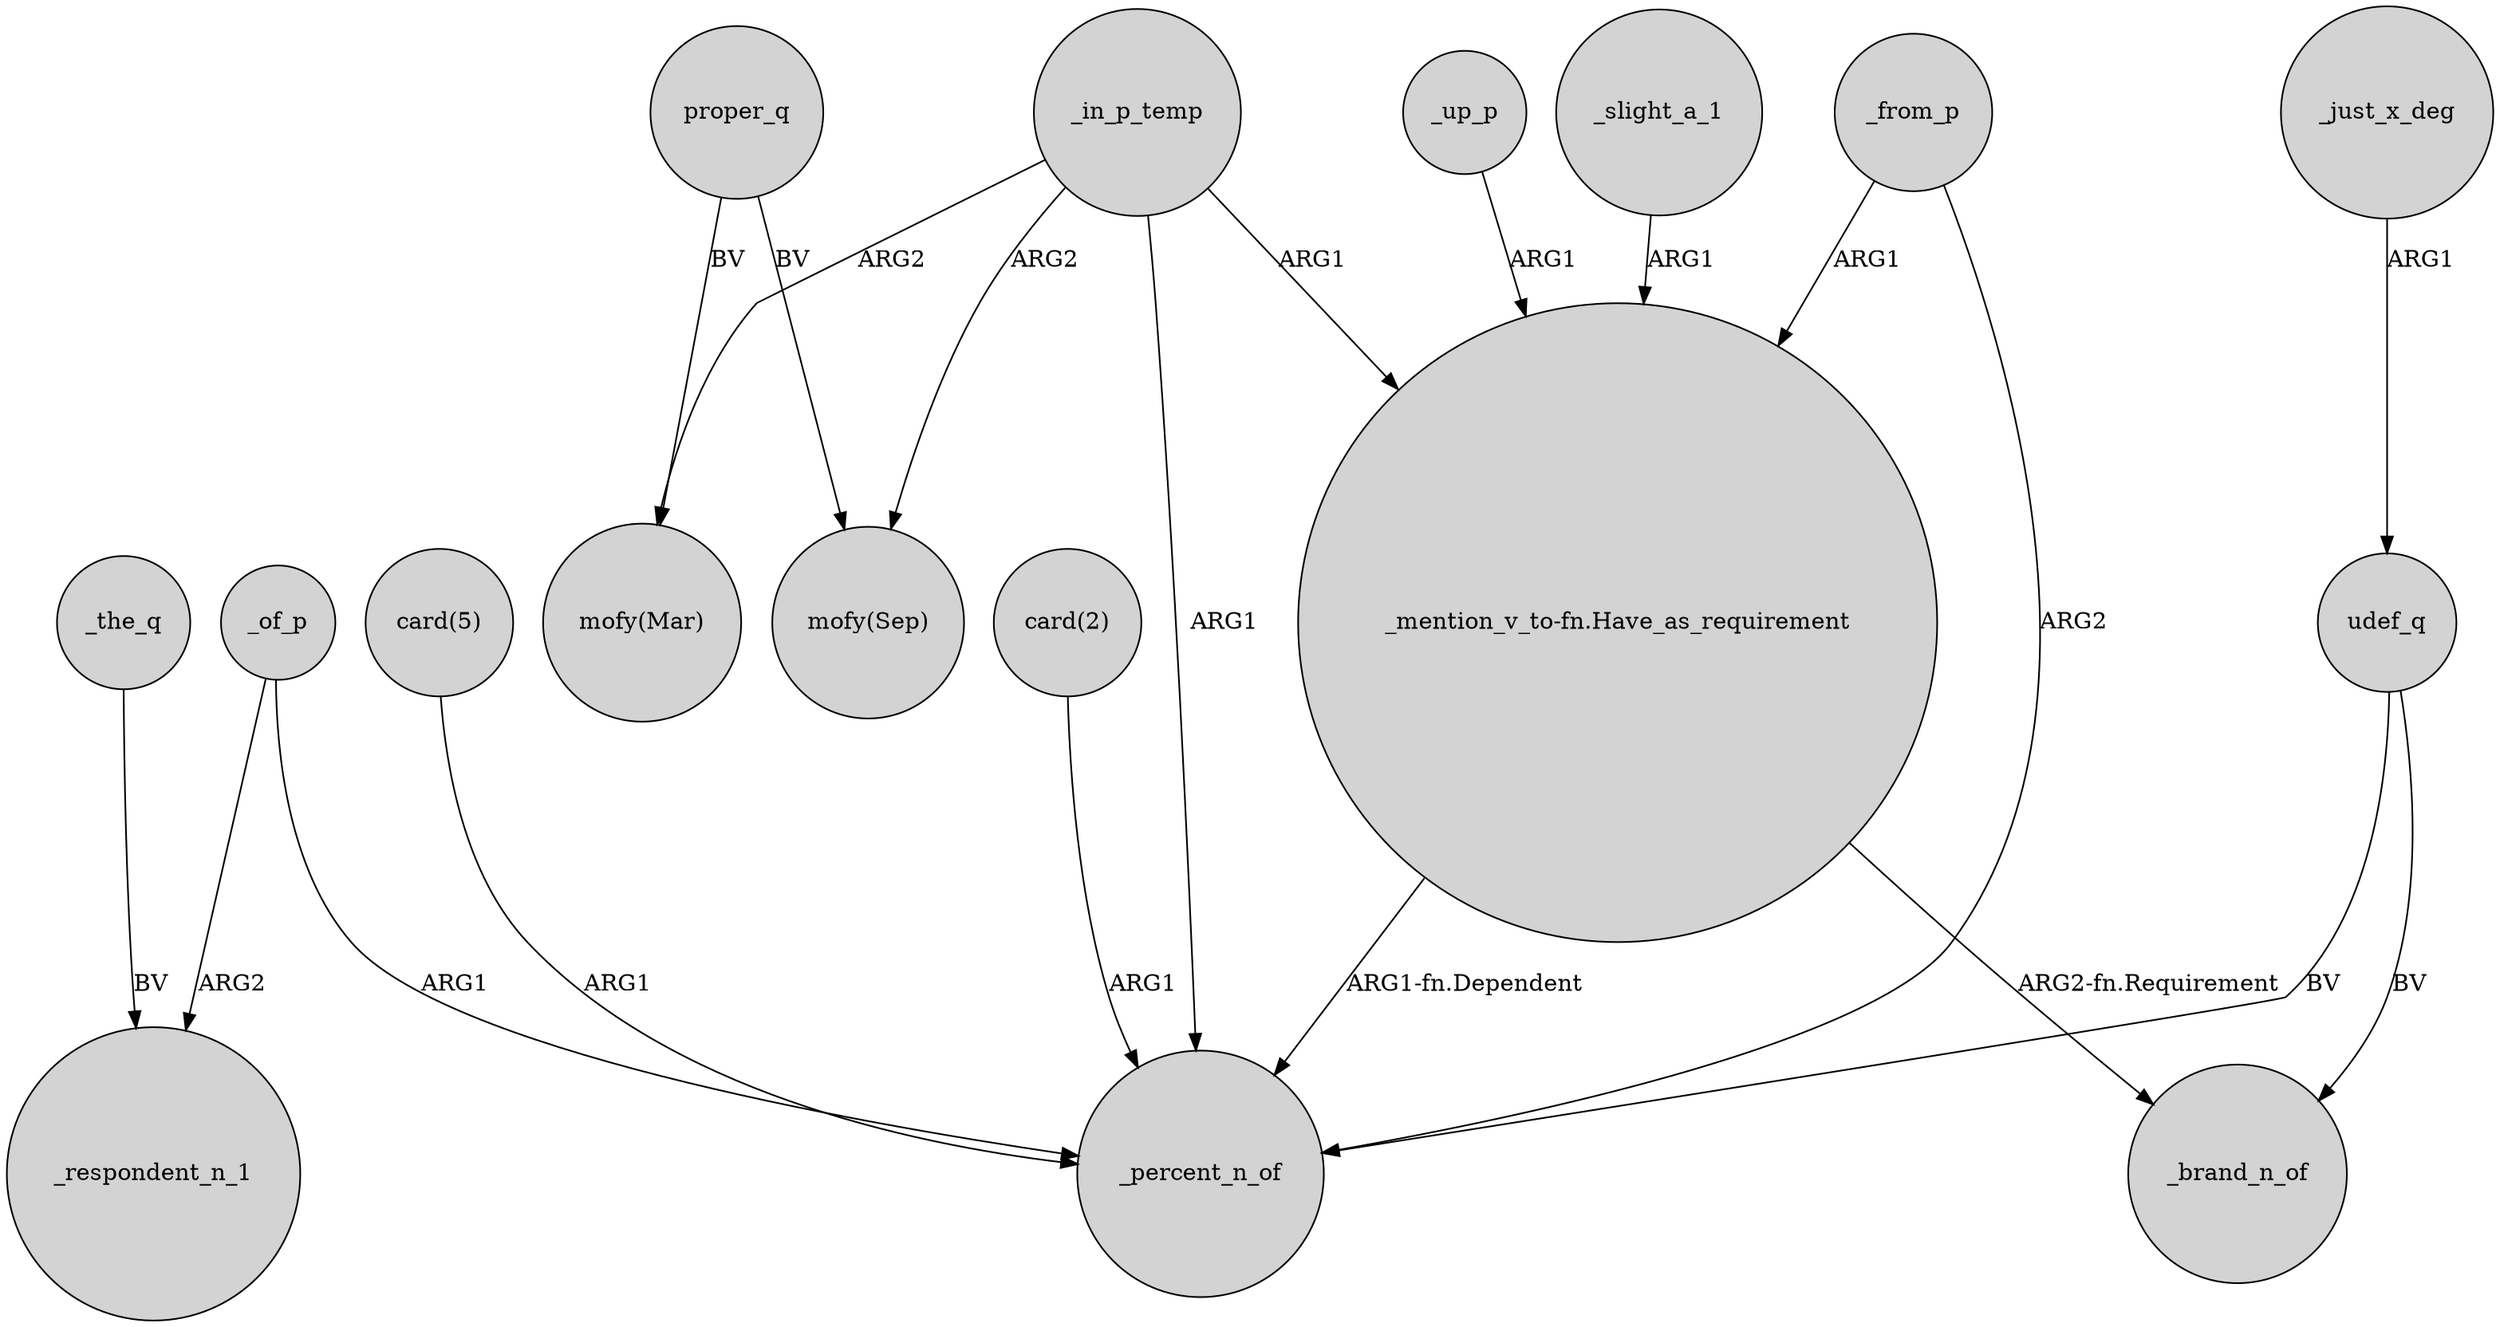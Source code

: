 digraph {
	node [shape=circle style=filled]
	_in_p_temp -> "_mention_v_to-fn.Have_as_requirement" [label=ARG1]
	_slight_a_1 -> "_mention_v_to-fn.Have_as_requirement" [label=ARG1]
	_in_p_temp -> "mofy(Mar)" [label=ARG2]
	_of_p -> _percent_n_of [label=ARG1]
	_of_p -> _respondent_n_1 [label=ARG2]
	udef_q -> _percent_n_of [label=BV]
	udef_q -> _brand_n_of [label=BV]
	"card(5)" -> _percent_n_of [label=ARG1]
	"_mention_v_to-fn.Have_as_requirement" -> _brand_n_of [label="ARG2-fn.Requirement"]
	"_mention_v_to-fn.Have_as_requirement" -> _percent_n_of [label="ARG1-fn.Dependent"]
	_from_p -> _percent_n_of [label=ARG2]
	proper_q -> "mofy(Mar)" [label=BV]
	"card(2)" -> _percent_n_of [label=ARG1]
	proper_q -> "mofy(Sep)" [label=BV]
	_in_p_temp -> _percent_n_of [label=ARG1]
	_up_p -> "_mention_v_to-fn.Have_as_requirement" [label=ARG1]
	_the_q -> _respondent_n_1 [label=BV]
	_from_p -> "_mention_v_to-fn.Have_as_requirement" [label=ARG1]
	_in_p_temp -> "mofy(Sep)" [label=ARG2]
	_just_x_deg -> udef_q [label=ARG1]
}
